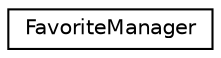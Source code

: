 digraph "Graphical Class Hierarchy"
{
  edge [fontname="Helvetica",fontsize="10",labelfontname="Helvetica",labelfontsize="10"];
  node [fontname="Helvetica",fontsize="10",shape=record];
  rankdir="LR";
  Node0 [label="FavoriteManager",height=0.2,width=0.4,color="black", fillcolor="white", style="filled",URL="$classFavoriteManager.html"];
}
